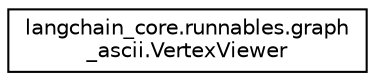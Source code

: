 digraph "Graphical Class Hierarchy"
{
 // LATEX_PDF_SIZE
  edge [fontname="Helvetica",fontsize="10",labelfontname="Helvetica",labelfontsize="10"];
  node [fontname="Helvetica",fontsize="10",shape=record];
  rankdir="LR";
  Node0 [label="langchain_core.runnables.graph\l_ascii.VertexViewer",height=0.2,width=0.4,color="black", fillcolor="white", style="filled",URL="$classlangchain__core_1_1runnables_1_1graph__ascii_1_1VertexViewer.html",tooltip=" "];
}
